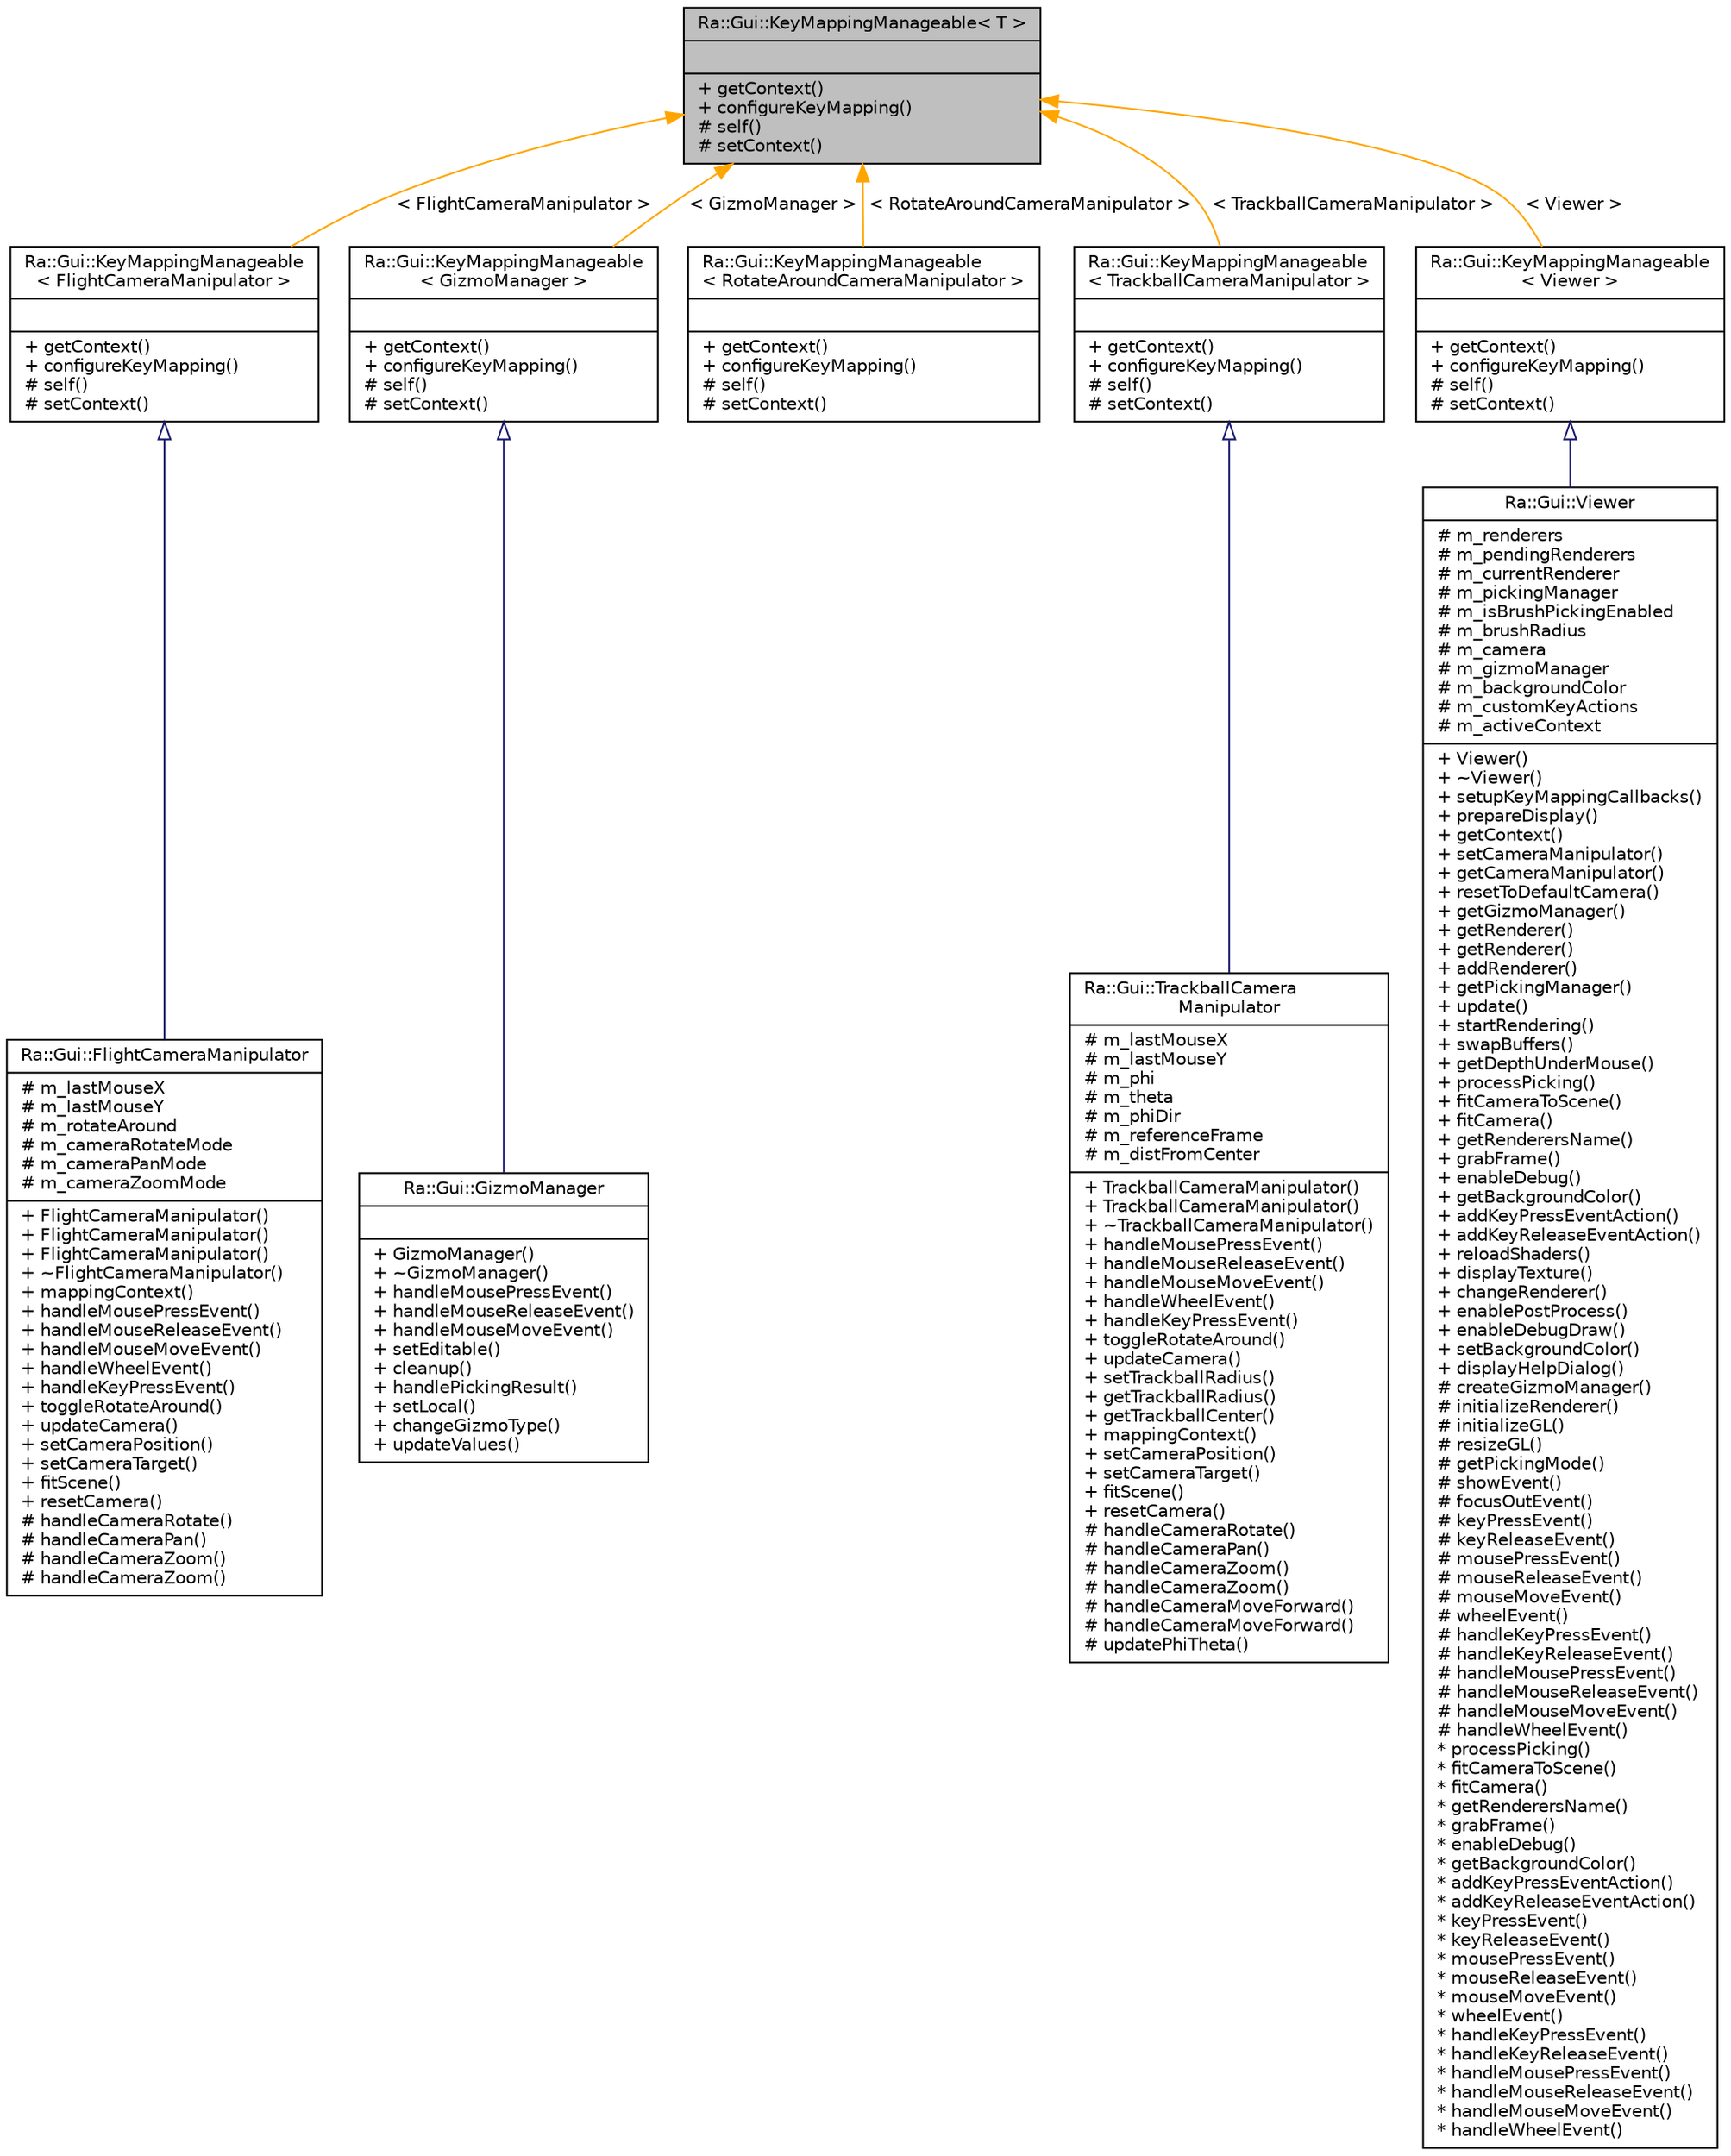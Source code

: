 digraph "Ra::Gui::KeyMappingManageable&lt; T &gt;"
{
 // INTERACTIVE_SVG=YES
 // LATEX_PDF_SIZE
  edge [fontname="Helvetica",fontsize="10",labelfontname="Helvetica",labelfontsize="10"];
  node [fontname="Helvetica",fontsize="10",shape=record];
  Node1 [label="{Ra::Gui::KeyMappingManageable\< T \>\n||+ getContext()\l+ configureKeyMapping()\l# self()\l# setContext()\l}",height=0.2,width=0.4,color="black", fillcolor="grey75", style="filled", fontcolor="black",tooltip=" "];
  Node1 -> Node2 [dir="back",color="orange",fontsize="10",style="solid",label=" \< FlightCameraManipulator \>" ,fontname="Helvetica"];
  Node2 [label="{Ra::Gui::KeyMappingManageable\l\< FlightCameraManipulator \>\n||+ getContext()\l+ configureKeyMapping()\l# self()\l# setContext()\l}",height=0.2,width=0.4,color="black", fillcolor="white", style="filled",URL="$classRa_1_1Gui_1_1KeyMappingManageable.html",tooltip=" "];
  Node2 -> Node3 [dir="back",color="midnightblue",fontsize="10",style="solid",arrowtail="onormal",fontname="Helvetica"];
  Node3 [label="{Ra::Gui::FlightCameraManipulator\n|# m_lastMouseX\l# m_lastMouseY\l# m_rotateAround\l# m_cameraRotateMode\l# m_cameraPanMode\l# m_cameraZoomMode\l|+ FlightCameraManipulator()\l+ FlightCameraManipulator()\l+ FlightCameraManipulator()\l+ ~FlightCameraManipulator()\l+ mappingContext()\l+ handleMousePressEvent()\l+ handleMouseReleaseEvent()\l+ handleMouseMoveEvent()\l+ handleWheelEvent()\l+ handleKeyPressEvent()\l+ toggleRotateAround()\l+ updateCamera()\l+ setCameraPosition()\l+ setCameraTarget()\l+ fitScene()\l+ resetCamera()\l# handleCameraRotate()\l# handleCameraPan()\l# handleCameraZoom()\l# handleCameraZoom()\l}",height=0.2,width=0.4,color="black", fillcolor="white", style="filled",URL="$classRa_1_1Gui_1_1FlightCameraManipulator.html",tooltip=" "];
  Node1 -> Node4 [dir="back",color="orange",fontsize="10",style="solid",label=" \< GizmoManager \>" ,fontname="Helvetica"];
  Node4 [label="{Ra::Gui::KeyMappingManageable\l\< GizmoManager \>\n||+ getContext()\l+ configureKeyMapping()\l# self()\l# setContext()\l}",height=0.2,width=0.4,color="black", fillcolor="white", style="filled",URL="$classRa_1_1Gui_1_1KeyMappingManageable.html",tooltip=" "];
  Node4 -> Node5 [dir="back",color="midnightblue",fontsize="10",style="solid",arrowtail="onormal",fontname="Helvetica"];
  Node5 [label="{Ra::Gui::GizmoManager\n||+ GizmoManager()\l+ ~GizmoManager()\l+ handleMousePressEvent()\l+ handleMouseReleaseEvent()\l+ handleMouseMoveEvent()\l+ setEditable()\l+ cleanup()\l+ handlePickingResult()\l+ setLocal()\l+ changeGizmoType()\l+ updateValues()\l}",height=0.2,width=0.4,color="black", fillcolor="white", style="filled",URL="$classRa_1_1Gui_1_1GizmoManager.html",tooltip=" "];
  Node1 -> Node6 [dir="back",color="orange",fontsize="10",style="solid",label=" \< RotateAroundCameraManipulator \>" ,fontname="Helvetica"];
  Node6 [label="{Ra::Gui::KeyMappingManageable\l\< RotateAroundCameraManipulator \>\n||+ getContext()\l+ configureKeyMapping()\l# self()\l# setContext()\l}",height=0.2,width=0.4,color="black", fillcolor="white", style="filled",URL="$classRa_1_1Gui_1_1KeyMappingManageable.html",tooltip=" "];
  Node1 -> Node7 [dir="back",color="orange",fontsize="10",style="solid",label=" \< TrackballCameraManipulator \>" ,fontname="Helvetica"];
  Node7 [label="{Ra::Gui::KeyMappingManageable\l\< TrackballCameraManipulator \>\n||+ getContext()\l+ configureKeyMapping()\l# self()\l# setContext()\l}",height=0.2,width=0.4,color="black", fillcolor="white", style="filled",URL="$classRa_1_1Gui_1_1KeyMappingManageable.html",tooltip=" "];
  Node7 -> Node8 [dir="back",color="midnightblue",fontsize="10",style="solid",arrowtail="onormal",fontname="Helvetica"];
  Node8 [label="{Ra::Gui::TrackballCamera\lManipulator\n|# m_lastMouseX\l# m_lastMouseY\l# m_phi\l# m_theta\l# m_phiDir\l# m_referenceFrame\l# m_distFromCenter\l|+ TrackballCameraManipulator()\l+ TrackballCameraManipulator()\l+ ~TrackballCameraManipulator()\l+ handleMousePressEvent()\l+ handleMouseReleaseEvent()\l+ handleMouseMoveEvent()\l+ handleWheelEvent()\l+ handleKeyPressEvent()\l+ toggleRotateAround()\l+ updateCamera()\l+ setTrackballRadius()\l+ getTrackballRadius()\l+ getTrackballCenter()\l+ mappingContext()\l+ setCameraPosition()\l+ setCameraTarget()\l+ fitScene()\l+ resetCamera()\l# handleCameraRotate()\l# handleCameraPan()\l# handleCameraZoom()\l# handleCameraZoom()\l# handleCameraMoveForward()\l# handleCameraMoveForward()\l# updatePhiTheta()\l}",height=0.2,width=0.4,color="black", fillcolor="white", style="filled",URL="$classRa_1_1Gui_1_1TrackballCameraManipulator.html",tooltip="A Trackball manipulator for Cameras."];
  Node1 -> Node9 [dir="back",color="orange",fontsize="10",style="solid",label=" \< Viewer \>" ,fontname="Helvetica"];
  Node9 [label="{Ra::Gui::KeyMappingManageable\l\< Viewer \>\n||+ getContext()\l+ configureKeyMapping()\l# self()\l# setContext()\l}",height=0.2,width=0.4,color="black", fillcolor="white", style="filled",URL="$classRa_1_1Gui_1_1KeyMappingManageable.html",tooltip=" "];
  Node9 -> Node10 [dir="back",color="midnightblue",fontsize="10",style="solid",arrowtail="onormal",fontname="Helvetica"];
  Node10 [label="{Ra::Gui::Viewer\n|# m_renderers\l# m_pendingRenderers\l# m_currentRenderer\l# m_pickingManager\l# m_isBrushPickingEnabled\l# m_brushRadius\l# m_camera\l# m_gizmoManager\l# m_backgroundColor\l# m_customKeyActions\l# m_activeContext\l|+ Viewer()\l+ ~Viewer()\l+ setupKeyMappingCallbacks()\l+ prepareDisplay()\l+ getContext()\l+ setCameraManipulator()\l+ getCameraManipulator()\l+ resetToDefaultCamera()\l+ getGizmoManager()\l+ getRenderer()\l+ getRenderer()\l+ addRenderer()\l+ getPickingManager()\l+ update()\l+ startRendering()\l+ swapBuffers()\l+ getDepthUnderMouse()\l+ processPicking()\l+ fitCameraToScene()\l+ fitCamera()\l+ getRenderersName()\l+ grabFrame()\l+ enableDebug()\l+ getBackgroundColor()\l+ addKeyPressEventAction()\l+ addKeyReleaseEventAction()\l+ reloadShaders()\l+ displayTexture()\l+ changeRenderer()\l+ enablePostProcess()\l+ enableDebugDraw()\l+ setBackgroundColor()\l+ displayHelpDialog()\l# createGizmoManager()\l# initializeRenderer()\l# initializeGL()\l# resizeGL()\l# getPickingMode()\l# showEvent()\l# focusOutEvent()\l# keyPressEvent()\l# keyReleaseEvent()\l# mousePressEvent()\l# mouseReleaseEvent()\l# mouseMoveEvent()\l# wheelEvent()\l# handleKeyPressEvent()\l# handleKeyReleaseEvent()\l# handleMousePressEvent()\l# handleMouseReleaseEvent()\l# handleMouseMoveEvent()\l# handleWheelEvent()\l* processPicking()\l* fitCameraToScene()\l* fitCamera()\l* getRenderersName()\l* grabFrame()\l* enableDebug()\l* getBackgroundColor()\l* addKeyPressEventAction()\l* addKeyReleaseEventAction()\l* keyPressEvent()\l* keyReleaseEvent()\l* mousePressEvent()\l* mouseReleaseEvent()\l* mouseMoveEvent()\l* wheelEvent()\l* handleKeyPressEvent()\l* handleKeyReleaseEvent()\l* handleMousePressEvent()\l* handleMouseReleaseEvent()\l* handleMouseMoveEvent()\l* handleWheelEvent()\l}",height=0.2,width=0.4,color="black", fillcolor="white", style="filled",URL="$classRa_1_1Gui_1_1Viewer.html",tooltip=" "];
}
